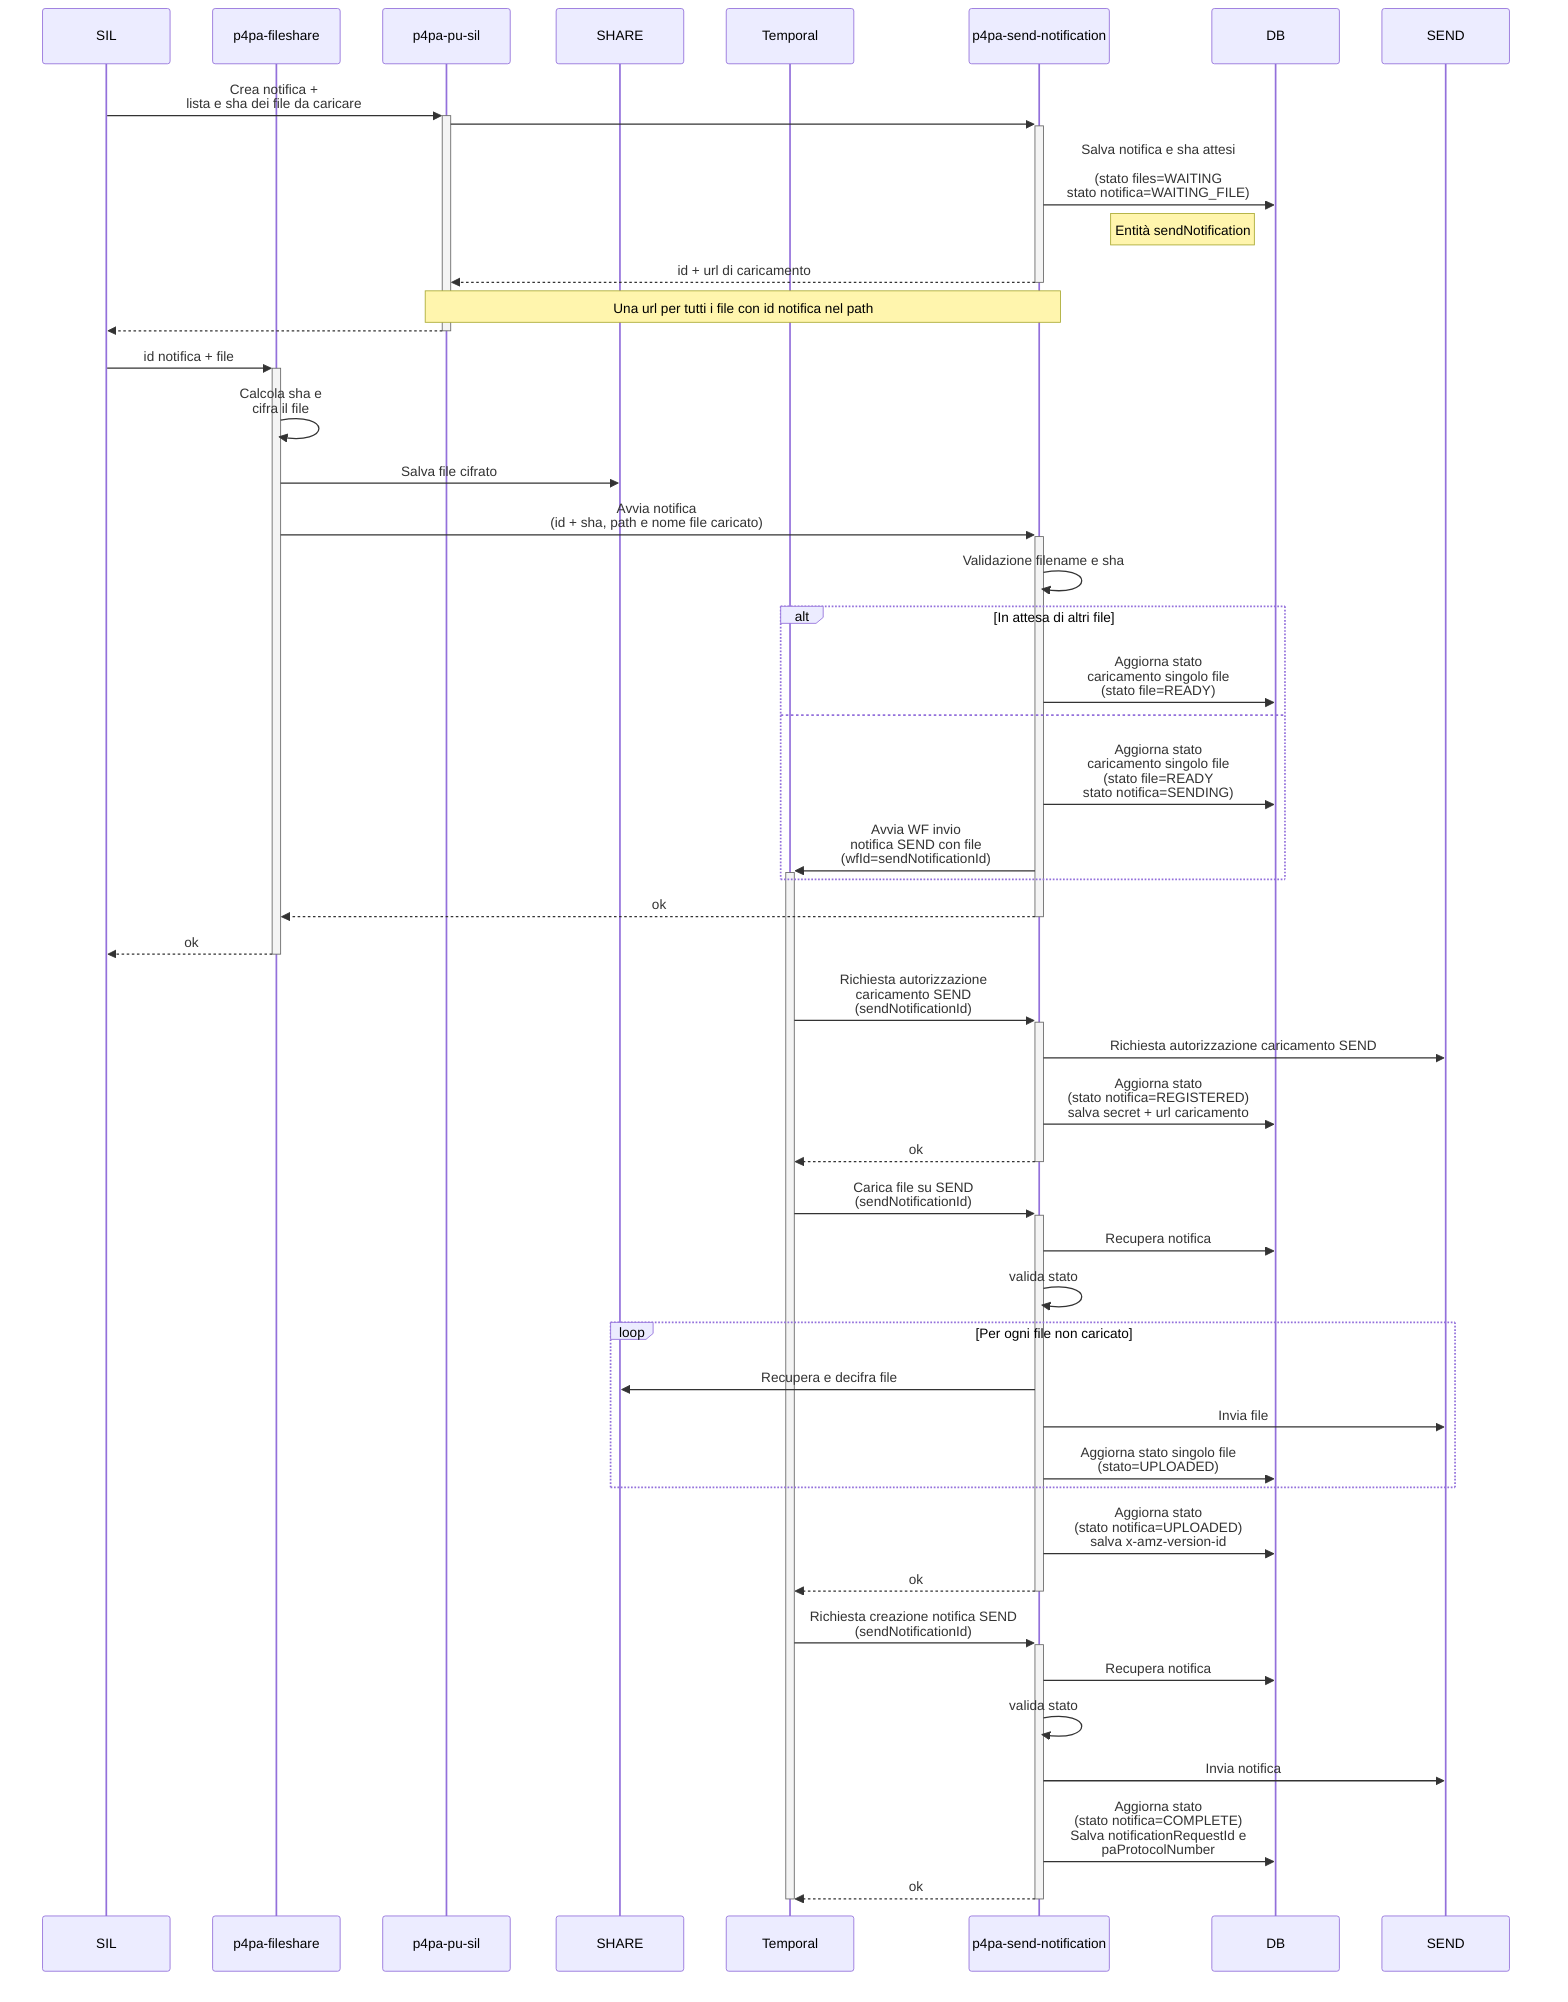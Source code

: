 sequenceDiagram
    participant SIL
    participant MS_SHARE as p4pa-fileshare
    participant MS_SIL as p4pa-pu-sil
    participant SHARE
    participant WF as Temporal
    participant MS_SEND as p4pa-send-notification
    participant DB
    participant SEND_PAGOPA as SEND

    SIL ->>+ MS_SIL: Crea notifica +<BR />lista e sha dei file da caricare
        MS_SIL ->>+ MS_SEND: #
            MS_SEND ->> DB: Salva notifica e sha attesi<BR /><BR />(stato files=WAITING<BR />stato notifica=WAITING_FILE)
            note left of DB: Entità sendNotification
            MS_SEND -->>- MS_SIL: id + url di caricamento
            note over MS_SIL,MS_SEND: Una url per tutti i file con id notifica nel path
        MS_SIL -->>- SIL: #

    SIL ->>+ MS_SHARE: id notifica + file
        MS_SHARE ->> MS_SHARE: Calcola sha e<BR />cifra il file
        MS_SHARE ->> SHARE: Salva file cifrato
        MS_SHARE ->>+ MS_SEND: Avvia notifica<BR />(id + sha, path e nome file caricato)
            MS_SEND ->> MS_SEND: Validazione filename e sha
            alt In attesa di altri file
                MS_SEND ->> DB: Aggiorna stato<BR />caricamento singolo file<BR />(stato file=READY)
            else
                MS_SEND ->> DB: Aggiorna stato<BR />caricamento singolo file<BR />(stato file=READY<BR />stato notifica=SENDING)
                MS_SEND ->>+ WF: Avvia WF invio<BR />notifica SEND con file<BR />(wfId=sendNotificationId)
            end
            MS_SEND -->>- MS_SHARE: ok
    MS_SHARE -->>- SIL: ok

    WF ->>+ MS_SEND: Richiesta autorizzazione<BR />caricamento SEND<BR />(sendNotificationId)
        MS_SEND ->> SEND_PAGOPA: Richiesta autorizzazione caricamento SEND
        MS_SEND ->> DB: Aggiorna stato<BR />(stato notifica=REGISTERED)<BR />salva secret + url caricamento
        MS_SEND -->>- WF: ok

    WF ->>+ MS_SEND: Carica file su SEND<BR />(sendNotificationId)
        MS_SEND ->> DB: Recupera notifica
        MS_SEND ->> MS_SEND: valida stato
        loop Per ogni file non caricato
            MS_SEND ->> SHARE: Recupera e decifra file
            MS_SEND ->> SEND_PAGOPA: Invia file
            MS_SEND ->> DB: Aggiorna stato singolo file<BR />(stato=UPLOADED)
        end
        MS_SEND ->> DB: Aggiorna stato<BR />(stato notifica=UPLOADED)<BR />salva x-amz-version-id
        MS_SEND -->>- WF: ok

    WF ->>+ MS_SEND: Richiesta creazione notifica SEND<BR />(sendNotificationId)
        MS_SEND ->> DB: Recupera notifica
        MS_SEND ->> MS_SEND: valida stato
        MS_SEND ->> SEND_PAGOPA: Invia notifica
        MS_SEND ->> DB: Aggiorna stato<BR />(stato notifica=COMPLETE)<BR />Salva notificationRequestId e<BR/>paProtocolNumber
        MS_SEND -->>- WF: ok

    deactivate WF